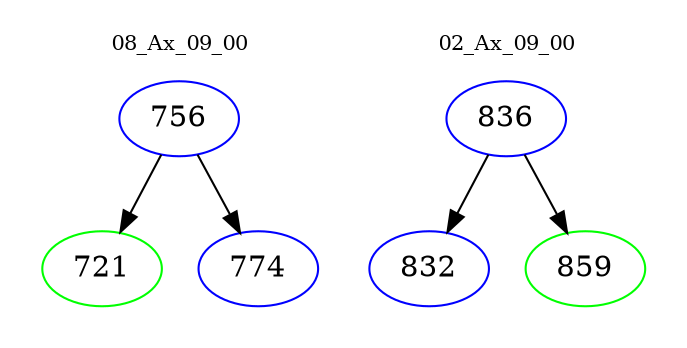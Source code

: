 digraph{
subgraph cluster_0 {
color = white
label = "08_Ax_09_00";
fontsize=10;
T0_756 [label="756", color="blue"]
T0_756 -> T0_721 [color="black"]
T0_721 [label="721", color="green"]
T0_756 -> T0_774 [color="black"]
T0_774 [label="774", color="blue"]
}
subgraph cluster_1 {
color = white
label = "02_Ax_09_00";
fontsize=10;
T1_836 [label="836", color="blue"]
T1_836 -> T1_832 [color="black"]
T1_832 [label="832", color="blue"]
T1_836 -> T1_859 [color="black"]
T1_859 [label="859", color="green"]
}
}
